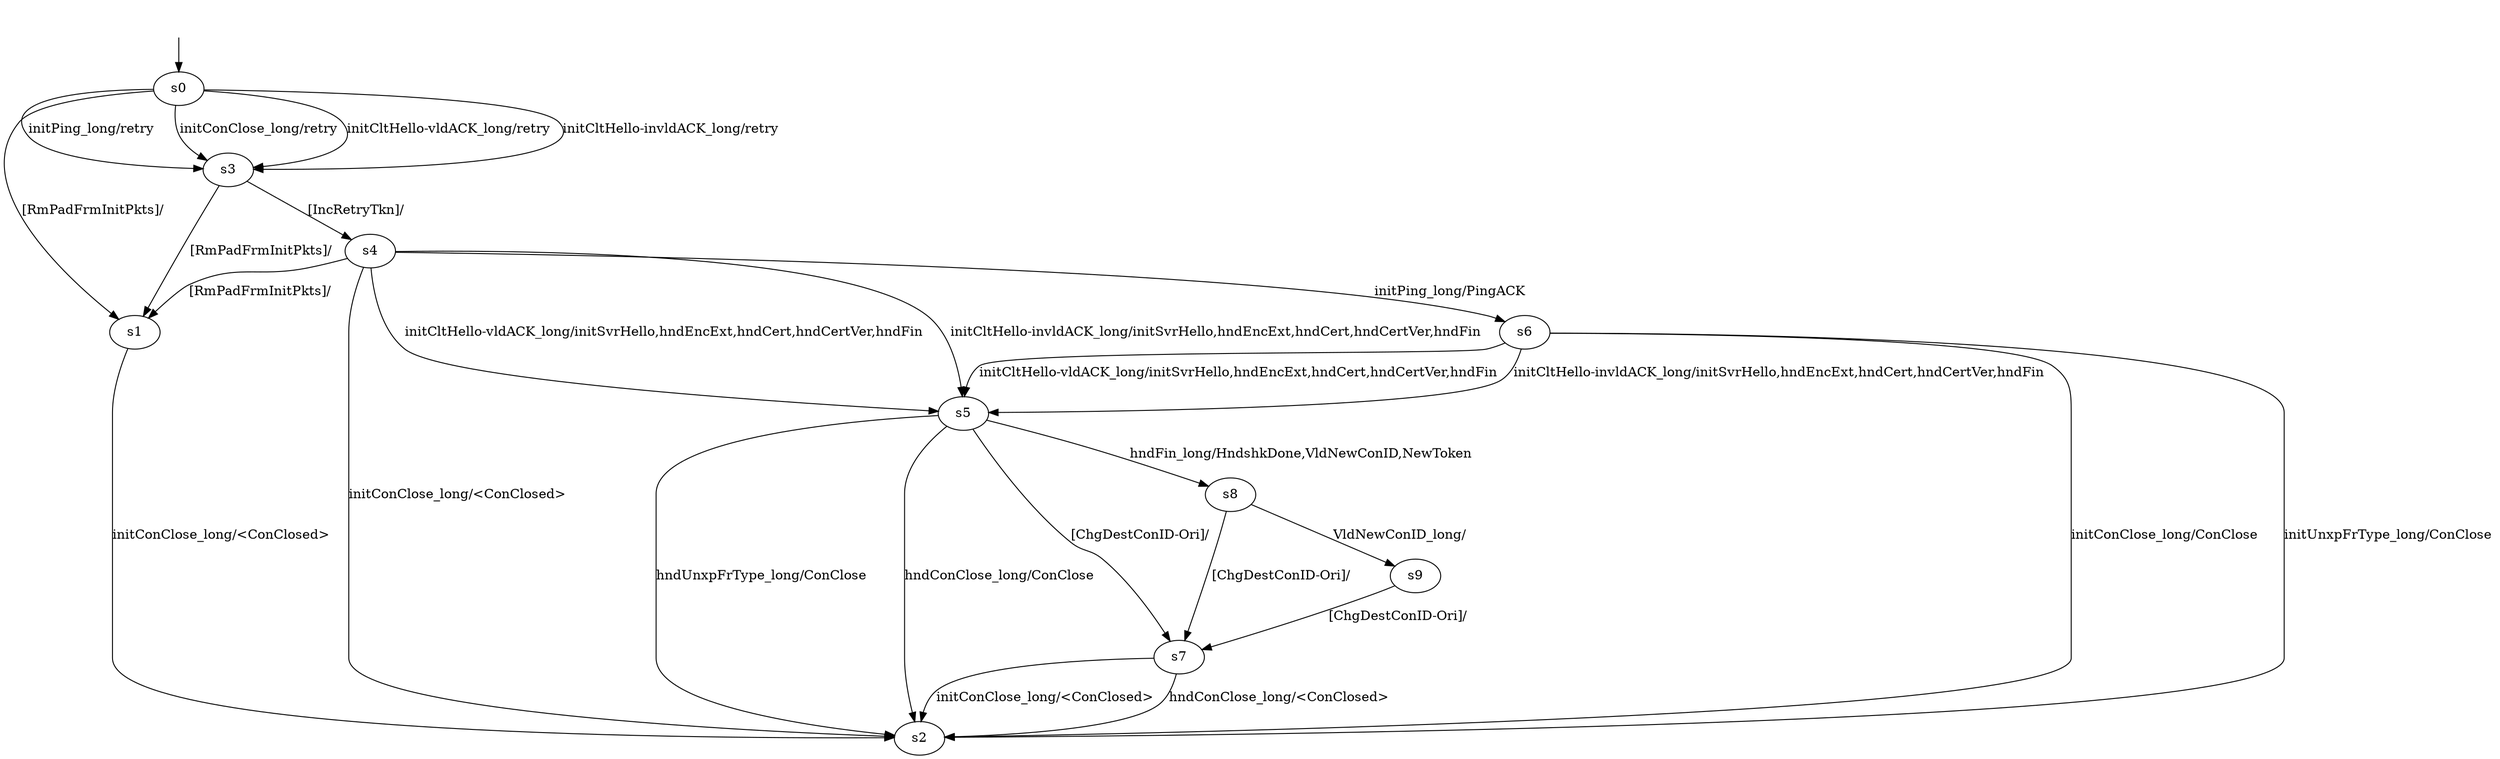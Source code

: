 digraph "../results/neqoModels/neqo-BWR-lCS-0/learnedModel" {
s0 [label=s0];
s1 [label=s1];
s2 [label=s2];
s3 [label=s3];
s4 [label=s4];
s5 [label=s5];
s6 [label=s6];
s7 [label=s7];
s8 [label=s8];
s9 [label=s9];
s0 -> s3  [label="initPing_long/retry "];
s0 -> s3  [label="initConClose_long/retry "];
s0 -> s3  [label="initCltHello-vldACK_long/retry "];
s0 -> s3  [label="initCltHello-invldACK_long/retry "];
s0 -> s1  [label="[RmPadFrmInitPkts]/ "];
s1 -> s2  [label="initConClose_long/<ConClosed> "];
s3 -> s4  [label="[IncRetryTkn]/ "];
s3 -> s1  [label="[RmPadFrmInitPkts]/ "];
s4 -> s6  [label="initPing_long/PingACK "];
s4 -> s2  [label="initConClose_long/<ConClosed> "];
s4 -> s5  [label="initCltHello-vldACK_long/initSvrHello,hndEncExt,hndCert,hndCertVer,hndFin "];
s4 -> s5  [label="initCltHello-invldACK_long/initSvrHello,hndEncExt,hndCert,hndCertVer,hndFin "];
s4 -> s1  [label="[RmPadFrmInitPkts]/ "];
s5 -> s8  [label="hndFin_long/HndshkDone,VldNewConID,NewToken "];
s5 -> s2  [label="hndUnxpFrType_long/ConClose "];
s5 -> s2  [label="hndConClose_long/ConClose "];
s5 -> s7  [label="[ChgDestConID-Ori]/ "];
s6 -> s2  [label="initConClose_long/ConClose "];
s6 -> s5  [label="initCltHello-vldACK_long/initSvrHello,hndEncExt,hndCert,hndCertVer,hndFin "];
s6 -> s5  [label="initCltHello-invldACK_long/initSvrHello,hndEncExt,hndCert,hndCertVer,hndFin "];
s6 -> s2  [label="initUnxpFrType_long/ConClose "];
s7 -> s2  [label="initConClose_long/<ConClosed> "];
s7 -> s2  [label="hndConClose_long/<ConClosed> "];
s8 -> s9  [label="VldNewConID_long/ "];
s8 -> s7  [label="[ChgDestConID-Ori]/ "];
s9 -> s7  [label="[ChgDestConID-Ori]/ "];
__start0 [label="", shape=none];
__start0 -> s0  [label=""];
}
